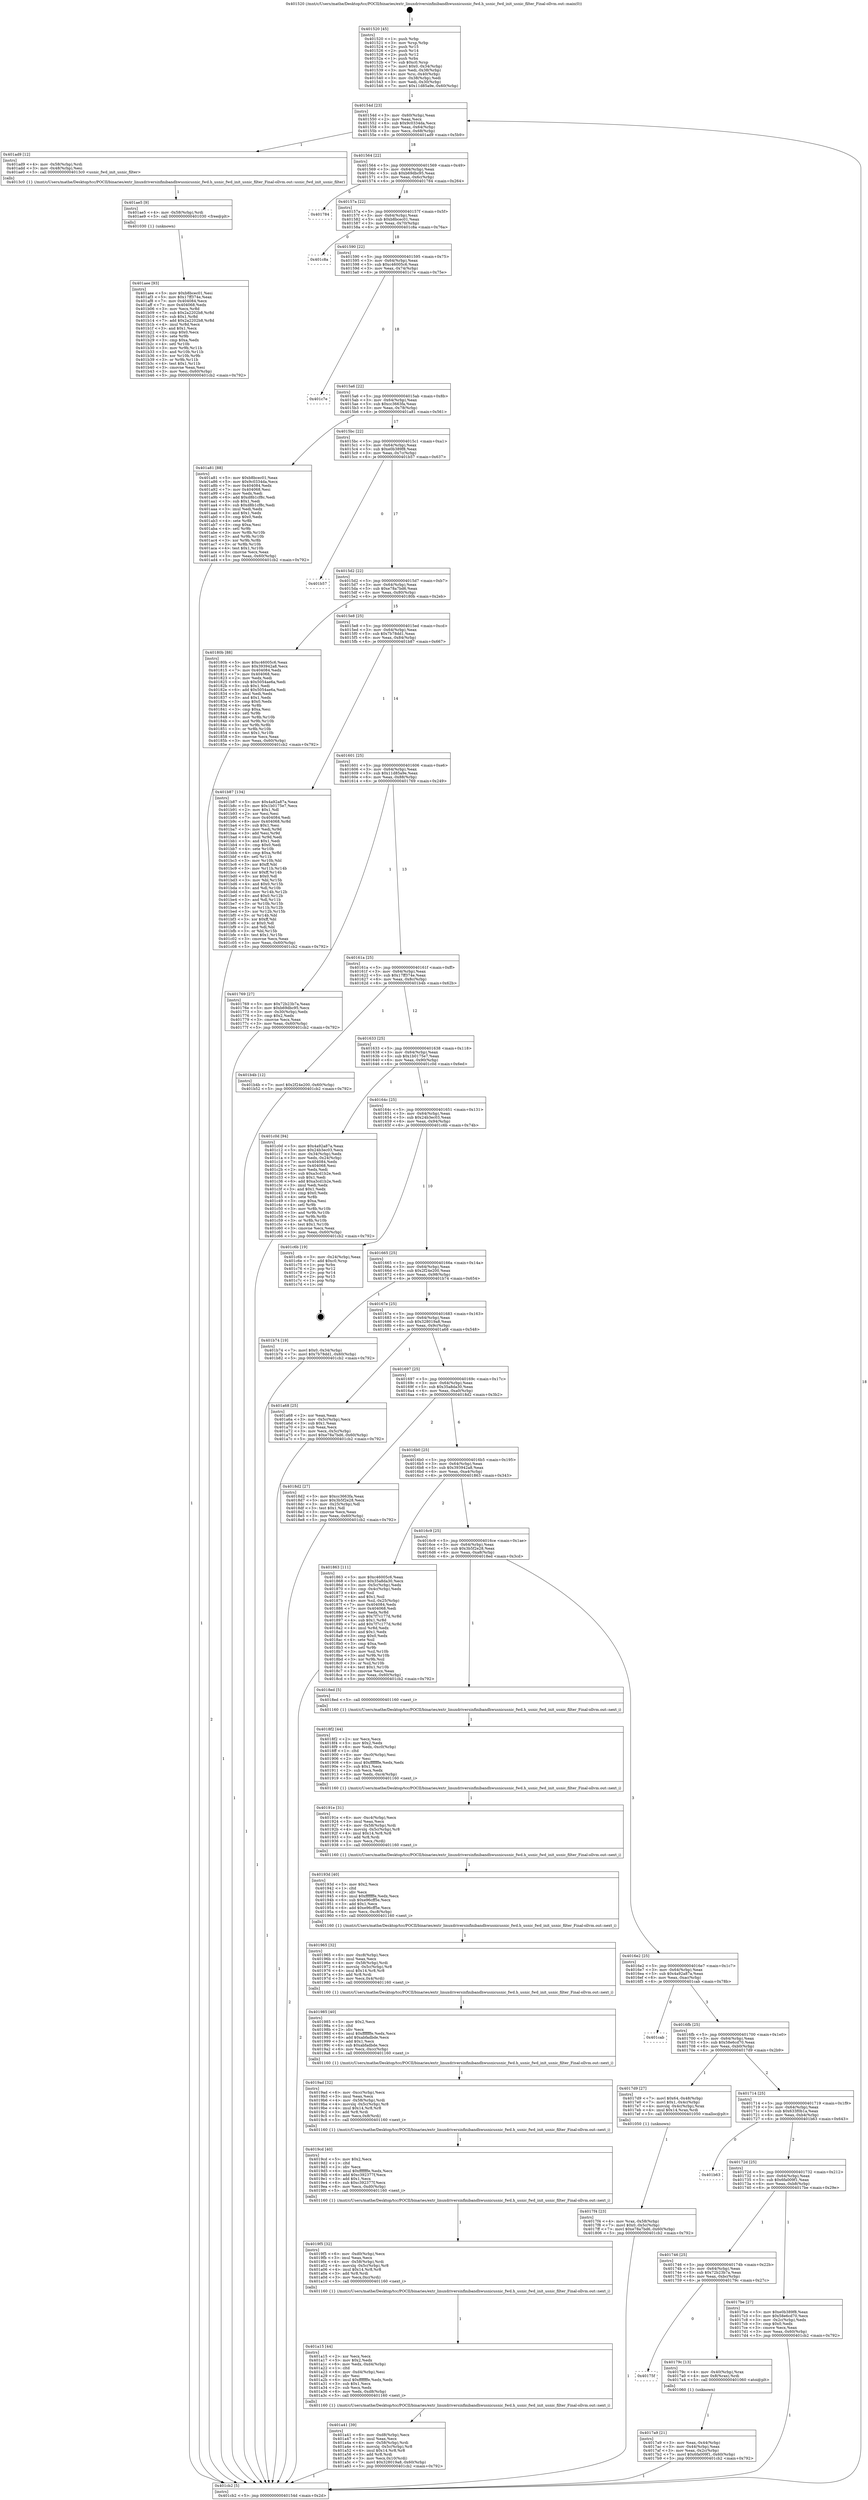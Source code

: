digraph "0x401520" {
  label = "0x401520 (/mnt/c/Users/mathe/Desktop/tcc/POCII/binaries/extr_linuxdriversinfinibandhwusnicusnic_fwd.h_usnic_fwd_init_usnic_filter_Final-ollvm.out::main(0))"
  labelloc = "t"
  node[shape=record]

  Entry [label="",width=0.3,height=0.3,shape=circle,fillcolor=black,style=filled]
  "0x40154d" [label="{
     0x40154d [23]\l
     | [instrs]\l
     &nbsp;&nbsp;0x40154d \<+3\>: mov -0x60(%rbp),%eax\l
     &nbsp;&nbsp;0x401550 \<+2\>: mov %eax,%ecx\l
     &nbsp;&nbsp;0x401552 \<+6\>: sub $0x9c0334da,%ecx\l
     &nbsp;&nbsp;0x401558 \<+3\>: mov %eax,-0x64(%rbp)\l
     &nbsp;&nbsp;0x40155b \<+3\>: mov %ecx,-0x68(%rbp)\l
     &nbsp;&nbsp;0x40155e \<+6\>: je 0000000000401ad9 \<main+0x5b9\>\l
  }"]
  "0x401ad9" [label="{
     0x401ad9 [12]\l
     | [instrs]\l
     &nbsp;&nbsp;0x401ad9 \<+4\>: mov -0x58(%rbp),%rdi\l
     &nbsp;&nbsp;0x401add \<+3\>: mov -0x48(%rbp),%esi\l
     &nbsp;&nbsp;0x401ae0 \<+5\>: call 00000000004013c0 \<usnic_fwd_init_usnic_filter\>\l
     | [calls]\l
     &nbsp;&nbsp;0x4013c0 \{1\} (/mnt/c/Users/mathe/Desktop/tcc/POCII/binaries/extr_linuxdriversinfinibandhwusnicusnic_fwd.h_usnic_fwd_init_usnic_filter_Final-ollvm.out::usnic_fwd_init_usnic_filter)\l
  }"]
  "0x401564" [label="{
     0x401564 [22]\l
     | [instrs]\l
     &nbsp;&nbsp;0x401564 \<+5\>: jmp 0000000000401569 \<main+0x49\>\l
     &nbsp;&nbsp;0x401569 \<+3\>: mov -0x64(%rbp),%eax\l
     &nbsp;&nbsp;0x40156c \<+5\>: sub $0xb69dbc95,%eax\l
     &nbsp;&nbsp;0x401571 \<+3\>: mov %eax,-0x6c(%rbp)\l
     &nbsp;&nbsp;0x401574 \<+6\>: je 0000000000401784 \<main+0x264\>\l
  }"]
  Exit [label="",width=0.3,height=0.3,shape=circle,fillcolor=black,style=filled,peripheries=2]
  "0x401784" [label="{
     0x401784\l
  }", style=dashed]
  "0x40157a" [label="{
     0x40157a [22]\l
     | [instrs]\l
     &nbsp;&nbsp;0x40157a \<+5\>: jmp 000000000040157f \<main+0x5f\>\l
     &nbsp;&nbsp;0x40157f \<+3\>: mov -0x64(%rbp),%eax\l
     &nbsp;&nbsp;0x401582 \<+5\>: sub $0xb8bcec01,%eax\l
     &nbsp;&nbsp;0x401587 \<+3\>: mov %eax,-0x70(%rbp)\l
     &nbsp;&nbsp;0x40158a \<+6\>: je 0000000000401c8a \<main+0x76a\>\l
  }"]
  "0x401aee" [label="{
     0x401aee [93]\l
     | [instrs]\l
     &nbsp;&nbsp;0x401aee \<+5\>: mov $0xb8bcec01,%esi\l
     &nbsp;&nbsp;0x401af3 \<+5\>: mov $0x17ff374e,%eax\l
     &nbsp;&nbsp;0x401af8 \<+7\>: mov 0x404084,%ecx\l
     &nbsp;&nbsp;0x401aff \<+7\>: mov 0x404068,%edx\l
     &nbsp;&nbsp;0x401b06 \<+3\>: mov %ecx,%r8d\l
     &nbsp;&nbsp;0x401b09 \<+7\>: sub $0x2a2202b8,%r8d\l
     &nbsp;&nbsp;0x401b10 \<+4\>: sub $0x1,%r8d\l
     &nbsp;&nbsp;0x401b14 \<+7\>: add $0x2a2202b8,%r8d\l
     &nbsp;&nbsp;0x401b1b \<+4\>: imul %r8d,%ecx\l
     &nbsp;&nbsp;0x401b1f \<+3\>: and $0x1,%ecx\l
     &nbsp;&nbsp;0x401b22 \<+3\>: cmp $0x0,%ecx\l
     &nbsp;&nbsp;0x401b25 \<+4\>: sete %r9b\l
     &nbsp;&nbsp;0x401b29 \<+3\>: cmp $0xa,%edx\l
     &nbsp;&nbsp;0x401b2c \<+4\>: setl %r10b\l
     &nbsp;&nbsp;0x401b30 \<+3\>: mov %r9b,%r11b\l
     &nbsp;&nbsp;0x401b33 \<+3\>: and %r10b,%r11b\l
     &nbsp;&nbsp;0x401b36 \<+3\>: xor %r10b,%r9b\l
     &nbsp;&nbsp;0x401b39 \<+3\>: or %r9b,%r11b\l
     &nbsp;&nbsp;0x401b3c \<+4\>: test $0x1,%r11b\l
     &nbsp;&nbsp;0x401b40 \<+3\>: cmovne %eax,%esi\l
     &nbsp;&nbsp;0x401b43 \<+3\>: mov %esi,-0x60(%rbp)\l
     &nbsp;&nbsp;0x401b46 \<+5\>: jmp 0000000000401cb2 \<main+0x792\>\l
  }"]
  "0x401c8a" [label="{
     0x401c8a\l
  }", style=dashed]
  "0x401590" [label="{
     0x401590 [22]\l
     | [instrs]\l
     &nbsp;&nbsp;0x401590 \<+5\>: jmp 0000000000401595 \<main+0x75\>\l
     &nbsp;&nbsp;0x401595 \<+3\>: mov -0x64(%rbp),%eax\l
     &nbsp;&nbsp;0x401598 \<+5\>: sub $0xc46005c6,%eax\l
     &nbsp;&nbsp;0x40159d \<+3\>: mov %eax,-0x74(%rbp)\l
     &nbsp;&nbsp;0x4015a0 \<+6\>: je 0000000000401c7e \<main+0x75e\>\l
  }"]
  "0x401ae5" [label="{
     0x401ae5 [9]\l
     | [instrs]\l
     &nbsp;&nbsp;0x401ae5 \<+4\>: mov -0x58(%rbp),%rdi\l
     &nbsp;&nbsp;0x401ae9 \<+5\>: call 0000000000401030 \<free@plt\>\l
     | [calls]\l
     &nbsp;&nbsp;0x401030 \{1\} (unknown)\l
  }"]
  "0x401c7e" [label="{
     0x401c7e\l
  }", style=dashed]
  "0x4015a6" [label="{
     0x4015a6 [22]\l
     | [instrs]\l
     &nbsp;&nbsp;0x4015a6 \<+5\>: jmp 00000000004015ab \<main+0x8b\>\l
     &nbsp;&nbsp;0x4015ab \<+3\>: mov -0x64(%rbp),%eax\l
     &nbsp;&nbsp;0x4015ae \<+5\>: sub $0xcc3663fa,%eax\l
     &nbsp;&nbsp;0x4015b3 \<+3\>: mov %eax,-0x78(%rbp)\l
     &nbsp;&nbsp;0x4015b6 \<+6\>: je 0000000000401a81 \<main+0x561\>\l
  }"]
  "0x401a41" [label="{
     0x401a41 [39]\l
     | [instrs]\l
     &nbsp;&nbsp;0x401a41 \<+6\>: mov -0xd8(%rbp),%ecx\l
     &nbsp;&nbsp;0x401a47 \<+3\>: imul %eax,%ecx\l
     &nbsp;&nbsp;0x401a4a \<+4\>: mov -0x58(%rbp),%rdi\l
     &nbsp;&nbsp;0x401a4e \<+4\>: movslq -0x5c(%rbp),%r8\l
     &nbsp;&nbsp;0x401a52 \<+4\>: imul $0x14,%r8,%r8\l
     &nbsp;&nbsp;0x401a56 \<+3\>: add %r8,%rdi\l
     &nbsp;&nbsp;0x401a59 \<+3\>: mov %ecx,0x10(%rdi)\l
     &nbsp;&nbsp;0x401a5c \<+7\>: movl $0x328019a8,-0x60(%rbp)\l
     &nbsp;&nbsp;0x401a63 \<+5\>: jmp 0000000000401cb2 \<main+0x792\>\l
  }"]
  "0x401a81" [label="{
     0x401a81 [88]\l
     | [instrs]\l
     &nbsp;&nbsp;0x401a81 \<+5\>: mov $0xb8bcec01,%eax\l
     &nbsp;&nbsp;0x401a86 \<+5\>: mov $0x9c0334da,%ecx\l
     &nbsp;&nbsp;0x401a8b \<+7\>: mov 0x404084,%edx\l
     &nbsp;&nbsp;0x401a92 \<+7\>: mov 0x404068,%esi\l
     &nbsp;&nbsp;0x401a99 \<+2\>: mov %edx,%edi\l
     &nbsp;&nbsp;0x401a9b \<+6\>: add $0xd8b1cf8c,%edi\l
     &nbsp;&nbsp;0x401aa1 \<+3\>: sub $0x1,%edi\l
     &nbsp;&nbsp;0x401aa4 \<+6\>: sub $0xd8b1cf8c,%edi\l
     &nbsp;&nbsp;0x401aaa \<+3\>: imul %edi,%edx\l
     &nbsp;&nbsp;0x401aad \<+3\>: and $0x1,%edx\l
     &nbsp;&nbsp;0x401ab0 \<+3\>: cmp $0x0,%edx\l
     &nbsp;&nbsp;0x401ab3 \<+4\>: sete %r8b\l
     &nbsp;&nbsp;0x401ab7 \<+3\>: cmp $0xa,%esi\l
     &nbsp;&nbsp;0x401aba \<+4\>: setl %r9b\l
     &nbsp;&nbsp;0x401abe \<+3\>: mov %r8b,%r10b\l
     &nbsp;&nbsp;0x401ac1 \<+3\>: and %r9b,%r10b\l
     &nbsp;&nbsp;0x401ac4 \<+3\>: xor %r9b,%r8b\l
     &nbsp;&nbsp;0x401ac7 \<+3\>: or %r8b,%r10b\l
     &nbsp;&nbsp;0x401aca \<+4\>: test $0x1,%r10b\l
     &nbsp;&nbsp;0x401ace \<+3\>: cmovne %ecx,%eax\l
     &nbsp;&nbsp;0x401ad1 \<+3\>: mov %eax,-0x60(%rbp)\l
     &nbsp;&nbsp;0x401ad4 \<+5\>: jmp 0000000000401cb2 \<main+0x792\>\l
  }"]
  "0x4015bc" [label="{
     0x4015bc [22]\l
     | [instrs]\l
     &nbsp;&nbsp;0x4015bc \<+5\>: jmp 00000000004015c1 \<main+0xa1\>\l
     &nbsp;&nbsp;0x4015c1 \<+3\>: mov -0x64(%rbp),%eax\l
     &nbsp;&nbsp;0x4015c4 \<+5\>: sub $0xe0b389f8,%eax\l
     &nbsp;&nbsp;0x4015c9 \<+3\>: mov %eax,-0x7c(%rbp)\l
     &nbsp;&nbsp;0x4015cc \<+6\>: je 0000000000401b57 \<main+0x637\>\l
  }"]
  "0x401a15" [label="{
     0x401a15 [44]\l
     | [instrs]\l
     &nbsp;&nbsp;0x401a15 \<+2\>: xor %ecx,%ecx\l
     &nbsp;&nbsp;0x401a17 \<+5\>: mov $0x2,%edx\l
     &nbsp;&nbsp;0x401a1c \<+6\>: mov %edx,-0xd4(%rbp)\l
     &nbsp;&nbsp;0x401a22 \<+1\>: cltd\l
     &nbsp;&nbsp;0x401a23 \<+6\>: mov -0xd4(%rbp),%esi\l
     &nbsp;&nbsp;0x401a29 \<+2\>: idiv %esi\l
     &nbsp;&nbsp;0x401a2b \<+6\>: imul $0xfffffffe,%edx,%edx\l
     &nbsp;&nbsp;0x401a31 \<+3\>: sub $0x1,%ecx\l
     &nbsp;&nbsp;0x401a34 \<+2\>: sub %ecx,%edx\l
     &nbsp;&nbsp;0x401a36 \<+6\>: mov %edx,-0xd8(%rbp)\l
     &nbsp;&nbsp;0x401a3c \<+5\>: call 0000000000401160 \<next_i\>\l
     | [calls]\l
     &nbsp;&nbsp;0x401160 \{1\} (/mnt/c/Users/mathe/Desktop/tcc/POCII/binaries/extr_linuxdriversinfinibandhwusnicusnic_fwd.h_usnic_fwd_init_usnic_filter_Final-ollvm.out::next_i)\l
  }"]
  "0x401b57" [label="{
     0x401b57\l
  }", style=dashed]
  "0x4015d2" [label="{
     0x4015d2 [22]\l
     | [instrs]\l
     &nbsp;&nbsp;0x4015d2 \<+5\>: jmp 00000000004015d7 \<main+0xb7\>\l
     &nbsp;&nbsp;0x4015d7 \<+3\>: mov -0x64(%rbp),%eax\l
     &nbsp;&nbsp;0x4015da \<+5\>: sub $0xe78a7bd6,%eax\l
     &nbsp;&nbsp;0x4015df \<+3\>: mov %eax,-0x80(%rbp)\l
     &nbsp;&nbsp;0x4015e2 \<+6\>: je 000000000040180b \<main+0x2eb\>\l
  }"]
  "0x4019f5" [label="{
     0x4019f5 [32]\l
     | [instrs]\l
     &nbsp;&nbsp;0x4019f5 \<+6\>: mov -0xd0(%rbp),%ecx\l
     &nbsp;&nbsp;0x4019fb \<+3\>: imul %eax,%ecx\l
     &nbsp;&nbsp;0x4019fe \<+4\>: mov -0x58(%rbp),%rdi\l
     &nbsp;&nbsp;0x401a02 \<+4\>: movslq -0x5c(%rbp),%r8\l
     &nbsp;&nbsp;0x401a06 \<+4\>: imul $0x14,%r8,%r8\l
     &nbsp;&nbsp;0x401a0a \<+3\>: add %r8,%rdi\l
     &nbsp;&nbsp;0x401a0d \<+3\>: mov %ecx,0xc(%rdi)\l
     &nbsp;&nbsp;0x401a10 \<+5\>: call 0000000000401160 \<next_i\>\l
     | [calls]\l
     &nbsp;&nbsp;0x401160 \{1\} (/mnt/c/Users/mathe/Desktop/tcc/POCII/binaries/extr_linuxdriversinfinibandhwusnicusnic_fwd.h_usnic_fwd_init_usnic_filter_Final-ollvm.out::next_i)\l
  }"]
  "0x40180b" [label="{
     0x40180b [88]\l
     | [instrs]\l
     &nbsp;&nbsp;0x40180b \<+5\>: mov $0xc46005c6,%eax\l
     &nbsp;&nbsp;0x401810 \<+5\>: mov $0x393942a8,%ecx\l
     &nbsp;&nbsp;0x401815 \<+7\>: mov 0x404084,%edx\l
     &nbsp;&nbsp;0x40181c \<+7\>: mov 0x404068,%esi\l
     &nbsp;&nbsp;0x401823 \<+2\>: mov %edx,%edi\l
     &nbsp;&nbsp;0x401825 \<+6\>: sub $0x5054ae6a,%edi\l
     &nbsp;&nbsp;0x40182b \<+3\>: sub $0x1,%edi\l
     &nbsp;&nbsp;0x40182e \<+6\>: add $0x5054ae6a,%edi\l
     &nbsp;&nbsp;0x401834 \<+3\>: imul %edi,%edx\l
     &nbsp;&nbsp;0x401837 \<+3\>: and $0x1,%edx\l
     &nbsp;&nbsp;0x40183a \<+3\>: cmp $0x0,%edx\l
     &nbsp;&nbsp;0x40183d \<+4\>: sete %r8b\l
     &nbsp;&nbsp;0x401841 \<+3\>: cmp $0xa,%esi\l
     &nbsp;&nbsp;0x401844 \<+4\>: setl %r9b\l
     &nbsp;&nbsp;0x401848 \<+3\>: mov %r8b,%r10b\l
     &nbsp;&nbsp;0x40184b \<+3\>: and %r9b,%r10b\l
     &nbsp;&nbsp;0x40184e \<+3\>: xor %r9b,%r8b\l
     &nbsp;&nbsp;0x401851 \<+3\>: or %r8b,%r10b\l
     &nbsp;&nbsp;0x401854 \<+4\>: test $0x1,%r10b\l
     &nbsp;&nbsp;0x401858 \<+3\>: cmovne %ecx,%eax\l
     &nbsp;&nbsp;0x40185b \<+3\>: mov %eax,-0x60(%rbp)\l
     &nbsp;&nbsp;0x40185e \<+5\>: jmp 0000000000401cb2 \<main+0x792\>\l
  }"]
  "0x4015e8" [label="{
     0x4015e8 [25]\l
     | [instrs]\l
     &nbsp;&nbsp;0x4015e8 \<+5\>: jmp 00000000004015ed \<main+0xcd\>\l
     &nbsp;&nbsp;0x4015ed \<+3\>: mov -0x64(%rbp),%eax\l
     &nbsp;&nbsp;0x4015f0 \<+5\>: sub $0x7b78dd1,%eax\l
     &nbsp;&nbsp;0x4015f5 \<+6\>: mov %eax,-0x84(%rbp)\l
     &nbsp;&nbsp;0x4015fb \<+6\>: je 0000000000401b87 \<main+0x667\>\l
  }"]
  "0x4019cd" [label="{
     0x4019cd [40]\l
     | [instrs]\l
     &nbsp;&nbsp;0x4019cd \<+5\>: mov $0x2,%ecx\l
     &nbsp;&nbsp;0x4019d2 \<+1\>: cltd\l
     &nbsp;&nbsp;0x4019d3 \<+2\>: idiv %ecx\l
     &nbsp;&nbsp;0x4019d5 \<+6\>: imul $0xfffffffe,%edx,%ecx\l
     &nbsp;&nbsp;0x4019db \<+6\>: add $0xc392377f,%ecx\l
     &nbsp;&nbsp;0x4019e1 \<+3\>: add $0x1,%ecx\l
     &nbsp;&nbsp;0x4019e4 \<+6\>: sub $0xc392377f,%ecx\l
     &nbsp;&nbsp;0x4019ea \<+6\>: mov %ecx,-0xd0(%rbp)\l
     &nbsp;&nbsp;0x4019f0 \<+5\>: call 0000000000401160 \<next_i\>\l
     | [calls]\l
     &nbsp;&nbsp;0x401160 \{1\} (/mnt/c/Users/mathe/Desktop/tcc/POCII/binaries/extr_linuxdriversinfinibandhwusnicusnic_fwd.h_usnic_fwd_init_usnic_filter_Final-ollvm.out::next_i)\l
  }"]
  "0x401b87" [label="{
     0x401b87 [134]\l
     | [instrs]\l
     &nbsp;&nbsp;0x401b87 \<+5\>: mov $0x4a92a87a,%eax\l
     &nbsp;&nbsp;0x401b8c \<+5\>: mov $0x1b0175e7,%ecx\l
     &nbsp;&nbsp;0x401b91 \<+2\>: mov $0x1,%dl\l
     &nbsp;&nbsp;0x401b93 \<+2\>: xor %esi,%esi\l
     &nbsp;&nbsp;0x401b95 \<+7\>: mov 0x404084,%edi\l
     &nbsp;&nbsp;0x401b9c \<+8\>: mov 0x404068,%r8d\l
     &nbsp;&nbsp;0x401ba4 \<+3\>: sub $0x1,%esi\l
     &nbsp;&nbsp;0x401ba7 \<+3\>: mov %edi,%r9d\l
     &nbsp;&nbsp;0x401baa \<+3\>: add %esi,%r9d\l
     &nbsp;&nbsp;0x401bad \<+4\>: imul %r9d,%edi\l
     &nbsp;&nbsp;0x401bb1 \<+3\>: and $0x1,%edi\l
     &nbsp;&nbsp;0x401bb4 \<+3\>: cmp $0x0,%edi\l
     &nbsp;&nbsp;0x401bb7 \<+4\>: sete %r10b\l
     &nbsp;&nbsp;0x401bbb \<+4\>: cmp $0xa,%r8d\l
     &nbsp;&nbsp;0x401bbf \<+4\>: setl %r11b\l
     &nbsp;&nbsp;0x401bc3 \<+3\>: mov %r10b,%bl\l
     &nbsp;&nbsp;0x401bc6 \<+3\>: xor $0xff,%bl\l
     &nbsp;&nbsp;0x401bc9 \<+3\>: mov %r11b,%r14b\l
     &nbsp;&nbsp;0x401bcc \<+4\>: xor $0xff,%r14b\l
     &nbsp;&nbsp;0x401bd0 \<+3\>: xor $0x0,%dl\l
     &nbsp;&nbsp;0x401bd3 \<+3\>: mov %bl,%r15b\l
     &nbsp;&nbsp;0x401bd6 \<+4\>: and $0x0,%r15b\l
     &nbsp;&nbsp;0x401bda \<+3\>: and %dl,%r10b\l
     &nbsp;&nbsp;0x401bdd \<+3\>: mov %r14b,%r12b\l
     &nbsp;&nbsp;0x401be0 \<+4\>: and $0x0,%r12b\l
     &nbsp;&nbsp;0x401be4 \<+3\>: and %dl,%r11b\l
     &nbsp;&nbsp;0x401be7 \<+3\>: or %r10b,%r15b\l
     &nbsp;&nbsp;0x401bea \<+3\>: or %r11b,%r12b\l
     &nbsp;&nbsp;0x401bed \<+3\>: xor %r12b,%r15b\l
     &nbsp;&nbsp;0x401bf0 \<+3\>: or %r14b,%bl\l
     &nbsp;&nbsp;0x401bf3 \<+3\>: xor $0xff,%bl\l
     &nbsp;&nbsp;0x401bf6 \<+3\>: or $0x0,%dl\l
     &nbsp;&nbsp;0x401bf9 \<+2\>: and %dl,%bl\l
     &nbsp;&nbsp;0x401bfb \<+3\>: or %bl,%r15b\l
     &nbsp;&nbsp;0x401bfe \<+4\>: test $0x1,%r15b\l
     &nbsp;&nbsp;0x401c02 \<+3\>: cmovne %ecx,%eax\l
     &nbsp;&nbsp;0x401c05 \<+3\>: mov %eax,-0x60(%rbp)\l
     &nbsp;&nbsp;0x401c08 \<+5\>: jmp 0000000000401cb2 \<main+0x792\>\l
  }"]
  "0x401601" [label="{
     0x401601 [25]\l
     | [instrs]\l
     &nbsp;&nbsp;0x401601 \<+5\>: jmp 0000000000401606 \<main+0xe6\>\l
     &nbsp;&nbsp;0x401606 \<+3\>: mov -0x64(%rbp),%eax\l
     &nbsp;&nbsp;0x401609 \<+5\>: sub $0x11d85a9e,%eax\l
     &nbsp;&nbsp;0x40160e \<+6\>: mov %eax,-0x88(%rbp)\l
     &nbsp;&nbsp;0x401614 \<+6\>: je 0000000000401769 \<main+0x249\>\l
  }"]
  "0x4019ad" [label="{
     0x4019ad [32]\l
     | [instrs]\l
     &nbsp;&nbsp;0x4019ad \<+6\>: mov -0xcc(%rbp),%ecx\l
     &nbsp;&nbsp;0x4019b3 \<+3\>: imul %eax,%ecx\l
     &nbsp;&nbsp;0x4019b6 \<+4\>: mov -0x58(%rbp),%rdi\l
     &nbsp;&nbsp;0x4019ba \<+4\>: movslq -0x5c(%rbp),%r8\l
     &nbsp;&nbsp;0x4019be \<+4\>: imul $0x14,%r8,%r8\l
     &nbsp;&nbsp;0x4019c2 \<+3\>: add %r8,%rdi\l
     &nbsp;&nbsp;0x4019c5 \<+3\>: mov %ecx,0x8(%rdi)\l
     &nbsp;&nbsp;0x4019c8 \<+5\>: call 0000000000401160 \<next_i\>\l
     | [calls]\l
     &nbsp;&nbsp;0x401160 \{1\} (/mnt/c/Users/mathe/Desktop/tcc/POCII/binaries/extr_linuxdriversinfinibandhwusnicusnic_fwd.h_usnic_fwd_init_usnic_filter_Final-ollvm.out::next_i)\l
  }"]
  "0x401769" [label="{
     0x401769 [27]\l
     | [instrs]\l
     &nbsp;&nbsp;0x401769 \<+5\>: mov $0x72b23b7a,%eax\l
     &nbsp;&nbsp;0x40176e \<+5\>: mov $0xb69dbc95,%ecx\l
     &nbsp;&nbsp;0x401773 \<+3\>: mov -0x30(%rbp),%edx\l
     &nbsp;&nbsp;0x401776 \<+3\>: cmp $0x2,%edx\l
     &nbsp;&nbsp;0x401779 \<+3\>: cmovne %ecx,%eax\l
     &nbsp;&nbsp;0x40177c \<+3\>: mov %eax,-0x60(%rbp)\l
     &nbsp;&nbsp;0x40177f \<+5\>: jmp 0000000000401cb2 \<main+0x792\>\l
  }"]
  "0x40161a" [label="{
     0x40161a [25]\l
     | [instrs]\l
     &nbsp;&nbsp;0x40161a \<+5\>: jmp 000000000040161f \<main+0xff\>\l
     &nbsp;&nbsp;0x40161f \<+3\>: mov -0x64(%rbp),%eax\l
     &nbsp;&nbsp;0x401622 \<+5\>: sub $0x17ff374e,%eax\l
     &nbsp;&nbsp;0x401627 \<+6\>: mov %eax,-0x8c(%rbp)\l
     &nbsp;&nbsp;0x40162d \<+6\>: je 0000000000401b4b \<main+0x62b\>\l
  }"]
  "0x401cb2" [label="{
     0x401cb2 [5]\l
     | [instrs]\l
     &nbsp;&nbsp;0x401cb2 \<+5\>: jmp 000000000040154d \<main+0x2d\>\l
  }"]
  "0x401520" [label="{
     0x401520 [45]\l
     | [instrs]\l
     &nbsp;&nbsp;0x401520 \<+1\>: push %rbp\l
     &nbsp;&nbsp;0x401521 \<+3\>: mov %rsp,%rbp\l
     &nbsp;&nbsp;0x401524 \<+2\>: push %r15\l
     &nbsp;&nbsp;0x401526 \<+2\>: push %r14\l
     &nbsp;&nbsp;0x401528 \<+2\>: push %r12\l
     &nbsp;&nbsp;0x40152a \<+1\>: push %rbx\l
     &nbsp;&nbsp;0x40152b \<+7\>: sub $0xc0,%rsp\l
     &nbsp;&nbsp;0x401532 \<+7\>: movl $0x0,-0x34(%rbp)\l
     &nbsp;&nbsp;0x401539 \<+3\>: mov %edi,-0x38(%rbp)\l
     &nbsp;&nbsp;0x40153c \<+4\>: mov %rsi,-0x40(%rbp)\l
     &nbsp;&nbsp;0x401540 \<+3\>: mov -0x38(%rbp),%edi\l
     &nbsp;&nbsp;0x401543 \<+3\>: mov %edi,-0x30(%rbp)\l
     &nbsp;&nbsp;0x401546 \<+7\>: movl $0x11d85a9e,-0x60(%rbp)\l
  }"]
  "0x401985" [label="{
     0x401985 [40]\l
     | [instrs]\l
     &nbsp;&nbsp;0x401985 \<+5\>: mov $0x2,%ecx\l
     &nbsp;&nbsp;0x40198a \<+1\>: cltd\l
     &nbsp;&nbsp;0x40198b \<+2\>: idiv %ecx\l
     &nbsp;&nbsp;0x40198d \<+6\>: imul $0xfffffffe,%edx,%ecx\l
     &nbsp;&nbsp;0x401993 \<+6\>: add $0xabfadbde,%ecx\l
     &nbsp;&nbsp;0x401999 \<+3\>: add $0x1,%ecx\l
     &nbsp;&nbsp;0x40199c \<+6\>: sub $0xabfadbde,%ecx\l
     &nbsp;&nbsp;0x4019a2 \<+6\>: mov %ecx,-0xcc(%rbp)\l
     &nbsp;&nbsp;0x4019a8 \<+5\>: call 0000000000401160 \<next_i\>\l
     | [calls]\l
     &nbsp;&nbsp;0x401160 \{1\} (/mnt/c/Users/mathe/Desktop/tcc/POCII/binaries/extr_linuxdriversinfinibandhwusnicusnic_fwd.h_usnic_fwd_init_usnic_filter_Final-ollvm.out::next_i)\l
  }"]
  "0x401b4b" [label="{
     0x401b4b [12]\l
     | [instrs]\l
     &nbsp;&nbsp;0x401b4b \<+7\>: movl $0x2f24e200,-0x60(%rbp)\l
     &nbsp;&nbsp;0x401b52 \<+5\>: jmp 0000000000401cb2 \<main+0x792\>\l
  }"]
  "0x401633" [label="{
     0x401633 [25]\l
     | [instrs]\l
     &nbsp;&nbsp;0x401633 \<+5\>: jmp 0000000000401638 \<main+0x118\>\l
     &nbsp;&nbsp;0x401638 \<+3\>: mov -0x64(%rbp),%eax\l
     &nbsp;&nbsp;0x40163b \<+5\>: sub $0x1b0175e7,%eax\l
     &nbsp;&nbsp;0x401640 \<+6\>: mov %eax,-0x90(%rbp)\l
     &nbsp;&nbsp;0x401646 \<+6\>: je 0000000000401c0d \<main+0x6ed\>\l
  }"]
  "0x401965" [label="{
     0x401965 [32]\l
     | [instrs]\l
     &nbsp;&nbsp;0x401965 \<+6\>: mov -0xc8(%rbp),%ecx\l
     &nbsp;&nbsp;0x40196b \<+3\>: imul %eax,%ecx\l
     &nbsp;&nbsp;0x40196e \<+4\>: mov -0x58(%rbp),%rdi\l
     &nbsp;&nbsp;0x401972 \<+4\>: movslq -0x5c(%rbp),%r8\l
     &nbsp;&nbsp;0x401976 \<+4\>: imul $0x14,%r8,%r8\l
     &nbsp;&nbsp;0x40197a \<+3\>: add %r8,%rdi\l
     &nbsp;&nbsp;0x40197d \<+3\>: mov %ecx,0x4(%rdi)\l
     &nbsp;&nbsp;0x401980 \<+5\>: call 0000000000401160 \<next_i\>\l
     | [calls]\l
     &nbsp;&nbsp;0x401160 \{1\} (/mnt/c/Users/mathe/Desktop/tcc/POCII/binaries/extr_linuxdriversinfinibandhwusnicusnic_fwd.h_usnic_fwd_init_usnic_filter_Final-ollvm.out::next_i)\l
  }"]
  "0x401c0d" [label="{
     0x401c0d [94]\l
     | [instrs]\l
     &nbsp;&nbsp;0x401c0d \<+5\>: mov $0x4a92a87a,%eax\l
     &nbsp;&nbsp;0x401c12 \<+5\>: mov $0x24b3ec03,%ecx\l
     &nbsp;&nbsp;0x401c17 \<+3\>: mov -0x34(%rbp),%edx\l
     &nbsp;&nbsp;0x401c1a \<+3\>: mov %edx,-0x24(%rbp)\l
     &nbsp;&nbsp;0x401c1d \<+7\>: mov 0x404084,%edx\l
     &nbsp;&nbsp;0x401c24 \<+7\>: mov 0x404068,%esi\l
     &nbsp;&nbsp;0x401c2b \<+2\>: mov %edx,%edi\l
     &nbsp;&nbsp;0x401c2d \<+6\>: sub $0xa3cd1b2e,%edi\l
     &nbsp;&nbsp;0x401c33 \<+3\>: sub $0x1,%edi\l
     &nbsp;&nbsp;0x401c36 \<+6\>: add $0xa3cd1b2e,%edi\l
     &nbsp;&nbsp;0x401c3c \<+3\>: imul %edi,%edx\l
     &nbsp;&nbsp;0x401c3f \<+3\>: and $0x1,%edx\l
     &nbsp;&nbsp;0x401c42 \<+3\>: cmp $0x0,%edx\l
     &nbsp;&nbsp;0x401c45 \<+4\>: sete %r8b\l
     &nbsp;&nbsp;0x401c49 \<+3\>: cmp $0xa,%esi\l
     &nbsp;&nbsp;0x401c4c \<+4\>: setl %r9b\l
     &nbsp;&nbsp;0x401c50 \<+3\>: mov %r8b,%r10b\l
     &nbsp;&nbsp;0x401c53 \<+3\>: and %r9b,%r10b\l
     &nbsp;&nbsp;0x401c56 \<+3\>: xor %r9b,%r8b\l
     &nbsp;&nbsp;0x401c59 \<+3\>: or %r8b,%r10b\l
     &nbsp;&nbsp;0x401c5c \<+4\>: test $0x1,%r10b\l
     &nbsp;&nbsp;0x401c60 \<+3\>: cmovne %ecx,%eax\l
     &nbsp;&nbsp;0x401c63 \<+3\>: mov %eax,-0x60(%rbp)\l
     &nbsp;&nbsp;0x401c66 \<+5\>: jmp 0000000000401cb2 \<main+0x792\>\l
  }"]
  "0x40164c" [label="{
     0x40164c [25]\l
     | [instrs]\l
     &nbsp;&nbsp;0x40164c \<+5\>: jmp 0000000000401651 \<main+0x131\>\l
     &nbsp;&nbsp;0x401651 \<+3\>: mov -0x64(%rbp),%eax\l
     &nbsp;&nbsp;0x401654 \<+5\>: sub $0x24b3ec03,%eax\l
     &nbsp;&nbsp;0x401659 \<+6\>: mov %eax,-0x94(%rbp)\l
     &nbsp;&nbsp;0x40165f \<+6\>: je 0000000000401c6b \<main+0x74b\>\l
  }"]
  "0x40193d" [label="{
     0x40193d [40]\l
     | [instrs]\l
     &nbsp;&nbsp;0x40193d \<+5\>: mov $0x2,%ecx\l
     &nbsp;&nbsp;0x401942 \<+1\>: cltd\l
     &nbsp;&nbsp;0x401943 \<+2\>: idiv %ecx\l
     &nbsp;&nbsp;0x401945 \<+6\>: imul $0xfffffffe,%edx,%ecx\l
     &nbsp;&nbsp;0x40194b \<+6\>: sub $0xe96cff5e,%ecx\l
     &nbsp;&nbsp;0x401951 \<+3\>: add $0x1,%ecx\l
     &nbsp;&nbsp;0x401954 \<+6\>: add $0xe96cff5e,%ecx\l
     &nbsp;&nbsp;0x40195a \<+6\>: mov %ecx,-0xc8(%rbp)\l
     &nbsp;&nbsp;0x401960 \<+5\>: call 0000000000401160 \<next_i\>\l
     | [calls]\l
     &nbsp;&nbsp;0x401160 \{1\} (/mnt/c/Users/mathe/Desktop/tcc/POCII/binaries/extr_linuxdriversinfinibandhwusnicusnic_fwd.h_usnic_fwd_init_usnic_filter_Final-ollvm.out::next_i)\l
  }"]
  "0x401c6b" [label="{
     0x401c6b [19]\l
     | [instrs]\l
     &nbsp;&nbsp;0x401c6b \<+3\>: mov -0x24(%rbp),%eax\l
     &nbsp;&nbsp;0x401c6e \<+7\>: add $0xc0,%rsp\l
     &nbsp;&nbsp;0x401c75 \<+1\>: pop %rbx\l
     &nbsp;&nbsp;0x401c76 \<+2\>: pop %r12\l
     &nbsp;&nbsp;0x401c78 \<+2\>: pop %r14\l
     &nbsp;&nbsp;0x401c7a \<+2\>: pop %r15\l
     &nbsp;&nbsp;0x401c7c \<+1\>: pop %rbp\l
     &nbsp;&nbsp;0x401c7d \<+1\>: ret\l
  }"]
  "0x401665" [label="{
     0x401665 [25]\l
     | [instrs]\l
     &nbsp;&nbsp;0x401665 \<+5\>: jmp 000000000040166a \<main+0x14a\>\l
     &nbsp;&nbsp;0x40166a \<+3\>: mov -0x64(%rbp),%eax\l
     &nbsp;&nbsp;0x40166d \<+5\>: sub $0x2f24e200,%eax\l
     &nbsp;&nbsp;0x401672 \<+6\>: mov %eax,-0x98(%rbp)\l
     &nbsp;&nbsp;0x401678 \<+6\>: je 0000000000401b74 \<main+0x654\>\l
  }"]
  "0x40191e" [label="{
     0x40191e [31]\l
     | [instrs]\l
     &nbsp;&nbsp;0x40191e \<+6\>: mov -0xc4(%rbp),%ecx\l
     &nbsp;&nbsp;0x401924 \<+3\>: imul %eax,%ecx\l
     &nbsp;&nbsp;0x401927 \<+4\>: mov -0x58(%rbp),%rdi\l
     &nbsp;&nbsp;0x40192b \<+4\>: movslq -0x5c(%rbp),%r8\l
     &nbsp;&nbsp;0x40192f \<+4\>: imul $0x14,%r8,%r8\l
     &nbsp;&nbsp;0x401933 \<+3\>: add %r8,%rdi\l
     &nbsp;&nbsp;0x401936 \<+2\>: mov %ecx,(%rdi)\l
     &nbsp;&nbsp;0x401938 \<+5\>: call 0000000000401160 \<next_i\>\l
     | [calls]\l
     &nbsp;&nbsp;0x401160 \{1\} (/mnt/c/Users/mathe/Desktop/tcc/POCII/binaries/extr_linuxdriversinfinibandhwusnicusnic_fwd.h_usnic_fwd_init_usnic_filter_Final-ollvm.out::next_i)\l
  }"]
  "0x401b74" [label="{
     0x401b74 [19]\l
     | [instrs]\l
     &nbsp;&nbsp;0x401b74 \<+7\>: movl $0x0,-0x34(%rbp)\l
     &nbsp;&nbsp;0x401b7b \<+7\>: movl $0x7b78dd1,-0x60(%rbp)\l
     &nbsp;&nbsp;0x401b82 \<+5\>: jmp 0000000000401cb2 \<main+0x792\>\l
  }"]
  "0x40167e" [label="{
     0x40167e [25]\l
     | [instrs]\l
     &nbsp;&nbsp;0x40167e \<+5\>: jmp 0000000000401683 \<main+0x163\>\l
     &nbsp;&nbsp;0x401683 \<+3\>: mov -0x64(%rbp),%eax\l
     &nbsp;&nbsp;0x401686 \<+5\>: sub $0x328019a8,%eax\l
     &nbsp;&nbsp;0x40168b \<+6\>: mov %eax,-0x9c(%rbp)\l
     &nbsp;&nbsp;0x401691 \<+6\>: je 0000000000401a68 \<main+0x548\>\l
  }"]
  "0x4018f2" [label="{
     0x4018f2 [44]\l
     | [instrs]\l
     &nbsp;&nbsp;0x4018f2 \<+2\>: xor %ecx,%ecx\l
     &nbsp;&nbsp;0x4018f4 \<+5\>: mov $0x2,%edx\l
     &nbsp;&nbsp;0x4018f9 \<+6\>: mov %edx,-0xc0(%rbp)\l
     &nbsp;&nbsp;0x4018ff \<+1\>: cltd\l
     &nbsp;&nbsp;0x401900 \<+6\>: mov -0xc0(%rbp),%esi\l
     &nbsp;&nbsp;0x401906 \<+2\>: idiv %esi\l
     &nbsp;&nbsp;0x401908 \<+6\>: imul $0xfffffffe,%edx,%edx\l
     &nbsp;&nbsp;0x40190e \<+3\>: sub $0x1,%ecx\l
     &nbsp;&nbsp;0x401911 \<+2\>: sub %ecx,%edx\l
     &nbsp;&nbsp;0x401913 \<+6\>: mov %edx,-0xc4(%rbp)\l
     &nbsp;&nbsp;0x401919 \<+5\>: call 0000000000401160 \<next_i\>\l
     | [calls]\l
     &nbsp;&nbsp;0x401160 \{1\} (/mnt/c/Users/mathe/Desktop/tcc/POCII/binaries/extr_linuxdriversinfinibandhwusnicusnic_fwd.h_usnic_fwd_init_usnic_filter_Final-ollvm.out::next_i)\l
  }"]
  "0x401a68" [label="{
     0x401a68 [25]\l
     | [instrs]\l
     &nbsp;&nbsp;0x401a68 \<+2\>: xor %eax,%eax\l
     &nbsp;&nbsp;0x401a6a \<+3\>: mov -0x5c(%rbp),%ecx\l
     &nbsp;&nbsp;0x401a6d \<+3\>: sub $0x1,%eax\l
     &nbsp;&nbsp;0x401a70 \<+2\>: sub %eax,%ecx\l
     &nbsp;&nbsp;0x401a72 \<+3\>: mov %ecx,-0x5c(%rbp)\l
     &nbsp;&nbsp;0x401a75 \<+7\>: movl $0xe78a7bd6,-0x60(%rbp)\l
     &nbsp;&nbsp;0x401a7c \<+5\>: jmp 0000000000401cb2 \<main+0x792\>\l
  }"]
  "0x401697" [label="{
     0x401697 [25]\l
     | [instrs]\l
     &nbsp;&nbsp;0x401697 \<+5\>: jmp 000000000040169c \<main+0x17c\>\l
     &nbsp;&nbsp;0x40169c \<+3\>: mov -0x64(%rbp),%eax\l
     &nbsp;&nbsp;0x40169f \<+5\>: sub $0x35a8da30,%eax\l
     &nbsp;&nbsp;0x4016a4 \<+6\>: mov %eax,-0xa0(%rbp)\l
     &nbsp;&nbsp;0x4016aa \<+6\>: je 00000000004018d2 \<main+0x3b2\>\l
  }"]
  "0x4017f4" [label="{
     0x4017f4 [23]\l
     | [instrs]\l
     &nbsp;&nbsp;0x4017f4 \<+4\>: mov %rax,-0x58(%rbp)\l
     &nbsp;&nbsp;0x4017f8 \<+7\>: movl $0x0,-0x5c(%rbp)\l
     &nbsp;&nbsp;0x4017ff \<+7\>: movl $0xe78a7bd6,-0x60(%rbp)\l
     &nbsp;&nbsp;0x401806 \<+5\>: jmp 0000000000401cb2 \<main+0x792\>\l
  }"]
  "0x4018d2" [label="{
     0x4018d2 [27]\l
     | [instrs]\l
     &nbsp;&nbsp;0x4018d2 \<+5\>: mov $0xcc3663fa,%eax\l
     &nbsp;&nbsp;0x4018d7 \<+5\>: mov $0x3b5f2e28,%ecx\l
     &nbsp;&nbsp;0x4018dc \<+3\>: mov -0x25(%rbp),%dl\l
     &nbsp;&nbsp;0x4018df \<+3\>: test $0x1,%dl\l
     &nbsp;&nbsp;0x4018e2 \<+3\>: cmovne %ecx,%eax\l
     &nbsp;&nbsp;0x4018e5 \<+3\>: mov %eax,-0x60(%rbp)\l
     &nbsp;&nbsp;0x4018e8 \<+5\>: jmp 0000000000401cb2 \<main+0x792\>\l
  }"]
  "0x4016b0" [label="{
     0x4016b0 [25]\l
     | [instrs]\l
     &nbsp;&nbsp;0x4016b0 \<+5\>: jmp 00000000004016b5 \<main+0x195\>\l
     &nbsp;&nbsp;0x4016b5 \<+3\>: mov -0x64(%rbp),%eax\l
     &nbsp;&nbsp;0x4016b8 \<+5\>: sub $0x393942a8,%eax\l
     &nbsp;&nbsp;0x4016bd \<+6\>: mov %eax,-0xa4(%rbp)\l
     &nbsp;&nbsp;0x4016c3 \<+6\>: je 0000000000401863 \<main+0x343\>\l
  }"]
  "0x4017a9" [label="{
     0x4017a9 [21]\l
     | [instrs]\l
     &nbsp;&nbsp;0x4017a9 \<+3\>: mov %eax,-0x44(%rbp)\l
     &nbsp;&nbsp;0x4017ac \<+3\>: mov -0x44(%rbp),%eax\l
     &nbsp;&nbsp;0x4017af \<+3\>: mov %eax,-0x2c(%rbp)\l
     &nbsp;&nbsp;0x4017b2 \<+7\>: movl $0x6fa009f1,-0x60(%rbp)\l
     &nbsp;&nbsp;0x4017b9 \<+5\>: jmp 0000000000401cb2 \<main+0x792\>\l
  }"]
  "0x401863" [label="{
     0x401863 [111]\l
     | [instrs]\l
     &nbsp;&nbsp;0x401863 \<+5\>: mov $0xc46005c6,%eax\l
     &nbsp;&nbsp;0x401868 \<+5\>: mov $0x35a8da30,%ecx\l
     &nbsp;&nbsp;0x40186d \<+3\>: mov -0x5c(%rbp),%edx\l
     &nbsp;&nbsp;0x401870 \<+3\>: cmp -0x4c(%rbp),%edx\l
     &nbsp;&nbsp;0x401873 \<+4\>: setl %sil\l
     &nbsp;&nbsp;0x401877 \<+4\>: and $0x1,%sil\l
     &nbsp;&nbsp;0x40187b \<+4\>: mov %sil,-0x25(%rbp)\l
     &nbsp;&nbsp;0x40187f \<+7\>: mov 0x404084,%edx\l
     &nbsp;&nbsp;0x401886 \<+7\>: mov 0x404068,%edi\l
     &nbsp;&nbsp;0x40188d \<+3\>: mov %edx,%r8d\l
     &nbsp;&nbsp;0x401890 \<+7\>: sub $0x7f7c177d,%r8d\l
     &nbsp;&nbsp;0x401897 \<+4\>: sub $0x1,%r8d\l
     &nbsp;&nbsp;0x40189b \<+7\>: add $0x7f7c177d,%r8d\l
     &nbsp;&nbsp;0x4018a2 \<+4\>: imul %r8d,%edx\l
     &nbsp;&nbsp;0x4018a6 \<+3\>: and $0x1,%edx\l
     &nbsp;&nbsp;0x4018a9 \<+3\>: cmp $0x0,%edx\l
     &nbsp;&nbsp;0x4018ac \<+4\>: sete %sil\l
     &nbsp;&nbsp;0x4018b0 \<+3\>: cmp $0xa,%edi\l
     &nbsp;&nbsp;0x4018b3 \<+4\>: setl %r9b\l
     &nbsp;&nbsp;0x4018b7 \<+3\>: mov %sil,%r10b\l
     &nbsp;&nbsp;0x4018ba \<+3\>: and %r9b,%r10b\l
     &nbsp;&nbsp;0x4018bd \<+3\>: xor %r9b,%sil\l
     &nbsp;&nbsp;0x4018c0 \<+3\>: or %sil,%r10b\l
     &nbsp;&nbsp;0x4018c3 \<+4\>: test $0x1,%r10b\l
     &nbsp;&nbsp;0x4018c7 \<+3\>: cmovne %ecx,%eax\l
     &nbsp;&nbsp;0x4018ca \<+3\>: mov %eax,-0x60(%rbp)\l
     &nbsp;&nbsp;0x4018cd \<+5\>: jmp 0000000000401cb2 \<main+0x792\>\l
  }"]
  "0x4016c9" [label="{
     0x4016c9 [25]\l
     | [instrs]\l
     &nbsp;&nbsp;0x4016c9 \<+5\>: jmp 00000000004016ce \<main+0x1ae\>\l
     &nbsp;&nbsp;0x4016ce \<+3\>: mov -0x64(%rbp),%eax\l
     &nbsp;&nbsp;0x4016d1 \<+5\>: sub $0x3b5f2e28,%eax\l
     &nbsp;&nbsp;0x4016d6 \<+6\>: mov %eax,-0xa8(%rbp)\l
     &nbsp;&nbsp;0x4016dc \<+6\>: je 00000000004018ed \<main+0x3cd\>\l
  }"]
  "0x40175f" [label="{
     0x40175f\l
  }", style=dashed]
  "0x4018ed" [label="{
     0x4018ed [5]\l
     | [instrs]\l
     &nbsp;&nbsp;0x4018ed \<+5\>: call 0000000000401160 \<next_i\>\l
     | [calls]\l
     &nbsp;&nbsp;0x401160 \{1\} (/mnt/c/Users/mathe/Desktop/tcc/POCII/binaries/extr_linuxdriversinfinibandhwusnicusnic_fwd.h_usnic_fwd_init_usnic_filter_Final-ollvm.out::next_i)\l
  }"]
  "0x4016e2" [label="{
     0x4016e2 [25]\l
     | [instrs]\l
     &nbsp;&nbsp;0x4016e2 \<+5\>: jmp 00000000004016e7 \<main+0x1c7\>\l
     &nbsp;&nbsp;0x4016e7 \<+3\>: mov -0x64(%rbp),%eax\l
     &nbsp;&nbsp;0x4016ea \<+5\>: sub $0x4a92a87a,%eax\l
     &nbsp;&nbsp;0x4016ef \<+6\>: mov %eax,-0xac(%rbp)\l
     &nbsp;&nbsp;0x4016f5 \<+6\>: je 0000000000401cab \<main+0x78b\>\l
  }"]
  "0x40179c" [label="{
     0x40179c [13]\l
     | [instrs]\l
     &nbsp;&nbsp;0x40179c \<+4\>: mov -0x40(%rbp),%rax\l
     &nbsp;&nbsp;0x4017a0 \<+4\>: mov 0x8(%rax),%rdi\l
     &nbsp;&nbsp;0x4017a4 \<+5\>: call 0000000000401060 \<atoi@plt\>\l
     | [calls]\l
     &nbsp;&nbsp;0x401060 \{1\} (unknown)\l
  }"]
  "0x401cab" [label="{
     0x401cab\l
  }", style=dashed]
  "0x4016fb" [label="{
     0x4016fb [25]\l
     | [instrs]\l
     &nbsp;&nbsp;0x4016fb \<+5\>: jmp 0000000000401700 \<main+0x1e0\>\l
     &nbsp;&nbsp;0x401700 \<+3\>: mov -0x64(%rbp),%eax\l
     &nbsp;&nbsp;0x401703 \<+5\>: sub $0x58e6cd70,%eax\l
     &nbsp;&nbsp;0x401708 \<+6\>: mov %eax,-0xb0(%rbp)\l
     &nbsp;&nbsp;0x40170e \<+6\>: je 00000000004017d9 \<main+0x2b9\>\l
  }"]
  "0x401746" [label="{
     0x401746 [25]\l
     | [instrs]\l
     &nbsp;&nbsp;0x401746 \<+5\>: jmp 000000000040174b \<main+0x22b\>\l
     &nbsp;&nbsp;0x40174b \<+3\>: mov -0x64(%rbp),%eax\l
     &nbsp;&nbsp;0x40174e \<+5\>: sub $0x72b23b7a,%eax\l
     &nbsp;&nbsp;0x401753 \<+6\>: mov %eax,-0xbc(%rbp)\l
     &nbsp;&nbsp;0x401759 \<+6\>: je 000000000040179c \<main+0x27c\>\l
  }"]
  "0x4017d9" [label="{
     0x4017d9 [27]\l
     | [instrs]\l
     &nbsp;&nbsp;0x4017d9 \<+7\>: movl $0x64,-0x48(%rbp)\l
     &nbsp;&nbsp;0x4017e0 \<+7\>: movl $0x1,-0x4c(%rbp)\l
     &nbsp;&nbsp;0x4017e7 \<+4\>: movslq -0x4c(%rbp),%rax\l
     &nbsp;&nbsp;0x4017eb \<+4\>: imul $0x14,%rax,%rdi\l
     &nbsp;&nbsp;0x4017ef \<+5\>: call 0000000000401050 \<malloc@plt\>\l
     | [calls]\l
     &nbsp;&nbsp;0x401050 \{1\} (unknown)\l
  }"]
  "0x401714" [label="{
     0x401714 [25]\l
     | [instrs]\l
     &nbsp;&nbsp;0x401714 \<+5\>: jmp 0000000000401719 \<main+0x1f9\>\l
     &nbsp;&nbsp;0x401719 \<+3\>: mov -0x64(%rbp),%eax\l
     &nbsp;&nbsp;0x40171c \<+5\>: sub $0x633f0b1a,%eax\l
     &nbsp;&nbsp;0x401721 \<+6\>: mov %eax,-0xb4(%rbp)\l
     &nbsp;&nbsp;0x401727 \<+6\>: je 0000000000401b63 \<main+0x643\>\l
  }"]
  "0x4017be" [label="{
     0x4017be [27]\l
     | [instrs]\l
     &nbsp;&nbsp;0x4017be \<+5\>: mov $0xe0b389f8,%eax\l
     &nbsp;&nbsp;0x4017c3 \<+5\>: mov $0x58e6cd70,%ecx\l
     &nbsp;&nbsp;0x4017c8 \<+3\>: mov -0x2c(%rbp),%edx\l
     &nbsp;&nbsp;0x4017cb \<+3\>: cmp $0x0,%edx\l
     &nbsp;&nbsp;0x4017ce \<+3\>: cmove %ecx,%eax\l
     &nbsp;&nbsp;0x4017d1 \<+3\>: mov %eax,-0x60(%rbp)\l
     &nbsp;&nbsp;0x4017d4 \<+5\>: jmp 0000000000401cb2 \<main+0x792\>\l
  }"]
  "0x401b63" [label="{
     0x401b63\l
  }", style=dashed]
  "0x40172d" [label="{
     0x40172d [25]\l
     | [instrs]\l
     &nbsp;&nbsp;0x40172d \<+5\>: jmp 0000000000401732 \<main+0x212\>\l
     &nbsp;&nbsp;0x401732 \<+3\>: mov -0x64(%rbp),%eax\l
     &nbsp;&nbsp;0x401735 \<+5\>: sub $0x6fa009f1,%eax\l
     &nbsp;&nbsp;0x40173a \<+6\>: mov %eax,-0xb8(%rbp)\l
     &nbsp;&nbsp;0x401740 \<+6\>: je 00000000004017be \<main+0x29e\>\l
  }"]
  Entry -> "0x401520" [label=" 1"]
  "0x40154d" -> "0x401ad9" [label=" 1"]
  "0x40154d" -> "0x401564" [label=" 18"]
  "0x401c6b" -> Exit [label=" 1"]
  "0x401564" -> "0x401784" [label=" 0"]
  "0x401564" -> "0x40157a" [label=" 18"]
  "0x401c0d" -> "0x401cb2" [label=" 1"]
  "0x40157a" -> "0x401c8a" [label=" 0"]
  "0x40157a" -> "0x401590" [label=" 18"]
  "0x401b87" -> "0x401cb2" [label=" 1"]
  "0x401590" -> "0x401c7e" [label=" 0"]
  "0x401590" -> "0x4015a6" [label=" 18"]
  "0x401b74" -> "0x401cb2" [label=" 1"]
  "0x4015a6" -> "0x401a81" [label=" 1"]
  "0x4015a6" -> "0x4015bc" [label=" 17"]
  "0x401b4b" -> "0x401cb2" [label=" 1"]
  "0x4015bc" -> "0x401b57" [label=" 0"]
  "0x4015bc" -> "0x4015d2" [label=" 17"]
  "0x401aee" -> "0x401cb2" [label=" 1"]
  "0x4015d2" -> "0x40180b" [label=" 2"]
  "0x4015d2" -> "0x4015e8" [label=" 15"]
  "0x401ae5" -> "0x401aee" [label=" 1"]
  "0x4015e8" -> "0x401b87" [label=" 1"]
  "0x4015e8" -> "0x401601" [label=" 14"]
  "0x401ad9" -> "0x401ae5" [label=" 1"]
  "0x401601" -> "0x401769" [label=" 1"]
  "0x401601" -> "0x40161a" [label=" 13"]
  "0x401769" -> "0x401cb2" [label=" 1"]
  "0x401520" -> "0x40154d" [label=" 1"]
  "0x401cb2" -> "0x40154d" [label=" 18"]
  "0x401a81" -> "0x401cb2" [label=" 1"]
  "0x40161a" -> "0x401b4b" [label=" 1"]
  "0x40161a" -> "0x401633" [label=" 12"]
  "0x401a68" -> "0x401cb2" [label=" 1"]
  "0x401633" -> "0x401c0d" [label=" 1"]
  "0x401633" -> "0x40164c" [label=" 11"]
  "0x401a41" -> "0x401cb2" [label=" 1"]
  "0x40164c" -> "0x401c6b" [label=" 1"]
  "0x40164c" -> "0x401665" [label=" 10"]
  "0x401a15" -> "0x401a41" [label=" 1"]
  "0x401665" -> "0x401b74" [label=" 1"]
  "0x401665" -> "0x40167e" [label=" 9"]
  "0x4019f5" -> "0x401a15" [label=" 1"]
  "0x40167e" -> "0x401a68" [label=" 1"]
  "0x40167e" -> "0x401697" [label=" 8"]
  "0x4019cd" -> "0x4019f5" [label=" 1"]
  "0x401697" -> "0x4018d2" [label=" 2"]
  "0x401697" -> "0x4016b0" [label=" 6"]
  "0x4019ad" -> "0x4019cd" [label=" 1"]
  "0x4016b0" -> "0x401863" [label=" 2"]
  "0x4016b0" -> "0x4016c9" [label=" 4"]
  "0x401985" -> "0x4019ad" [label=" 1"]
  "0x4016c9" -> "0x4018ed" [label=" 1"]
  "0x4016c9" -> "0x4016e2" [label=" 3"]
  "0x401965" -> "0x401985" [label=" 1"]
  "0x4016e2" -> "0x401cab" [label=" 0"]
  "0x4016e2" -> "0x4016fb" [label=" 3"]
  "0x40193d" -> "0x401965" [label=" 1"]
  "0x4016fb" -> "0x4017d9" [label=" 1"]
  "0x4016fb" -> "0x401714" [label=" 2"]
  "0x4018f2" -> "0x40191e" [label=" 1"]
  "0x401714" -> "0x401b63" [label=" 0"]
  "0x401714" -> "0x40172d" [label=" 2"]
  "0x4018ed" -> "0x4018f2" [label=" 1"]
  "0x40172d" -> "0x4017be" [label=" 1"]
  "0x40172d" -> "0x401746" [label=" 1"]
  "0x40191e" -> "0x40193d" [label=" 1"]
  "0x401746" -> "0x40179c" [label=" 1"]
  "0x401746" -> "0x40175f" [label=" 0"]
  "0x40179c" -> "0x4017a9" [label=" 1"]
  "0x4017a9" -> "0x401cb2" [label=" 1"]
  "0x4017be" -> "0x401cb2" [label=" 1"]
  "0x4017d9" -> "0x4017f4" [label=" 1"]
  "0x4017f4" -> "0x401cb2" [label=" 1"]
  "0x40180b" -> "0x401cb2" [label=" 2"]
  "0x401863" -> "0x401cb2" [label=" 2"]
  "0x4018d2" -> "0x401cb2" [label=" 2"]
}
